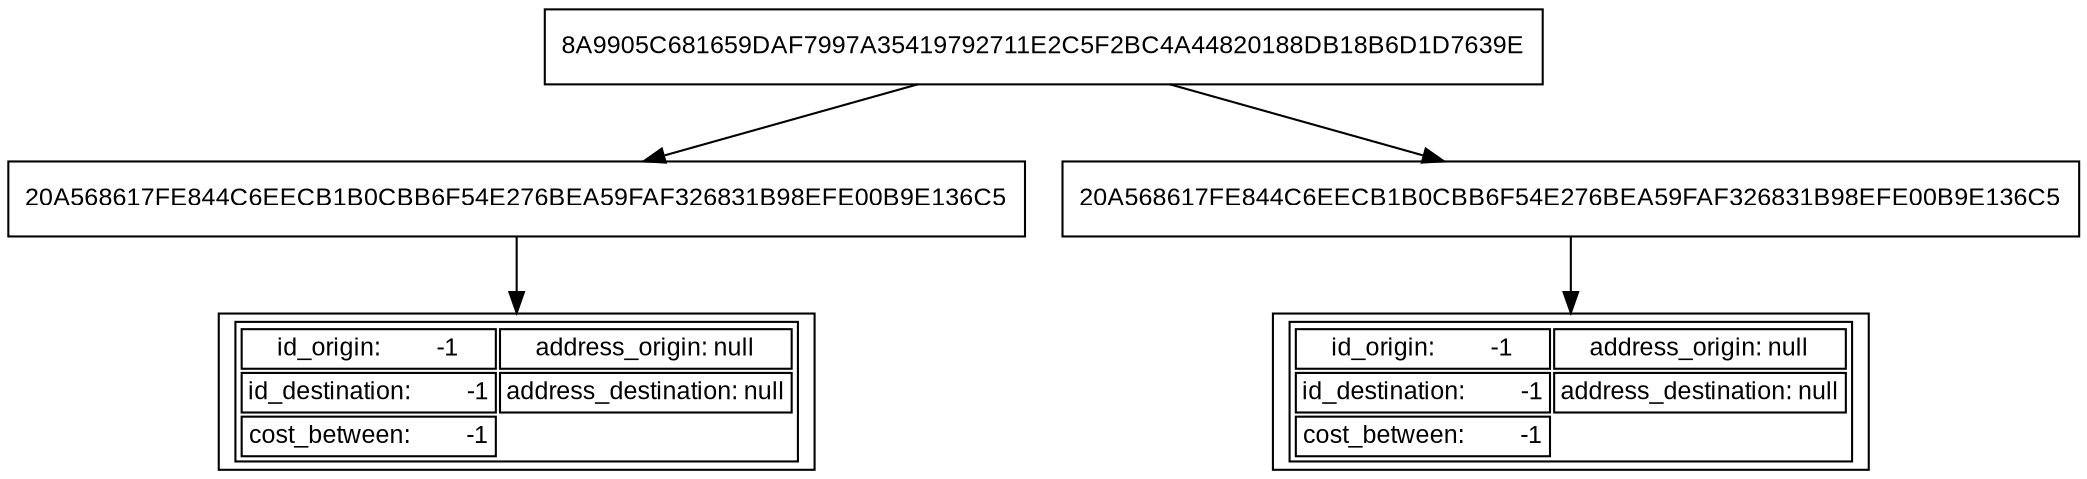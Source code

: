 digraph Merkle_tree {
node [shape=record, fontname=Arial, fontsize=12];
3 [label="8A9905C681659DAF7997A35419792711E2C5F2BC4A44820188DB18B6D1D7639E"];
3 -> 4;
3 -> 5;
4 [label="20A568617FE844C6EECB1B0CBB6F54E276BEA59FAF326831B98EFE00B9E136C5"];
1 [label=<<TABLE><TR>
<TD>id_origin:         -1</TD>
<TD>address_origin: null</TD></TR>
<TR><TD>id_destination:         -1</TD>
<TD>address_destination: null</TD></TR>
<TR><TD>cost_between:         -1</TD></TR>
</TABLE>>];
4 -> 1;
5 [label="20A568617FE844C6EECB1B0CBB6F54E276BEA59FAF326831B98EFE00B9E136C5"];
2 [label=<<TABLE><TR>
<TD>id_origin:         -1</TD>
<TD>address_origin: null</TD></TR>
<TR><TD>id_destination:         -1</TD>
<TD>address_destination: null</TD></TR>
<TR><TD>cost_between:         -1</TD></TR>
</TABLE>>];
5 -> 2;
}
